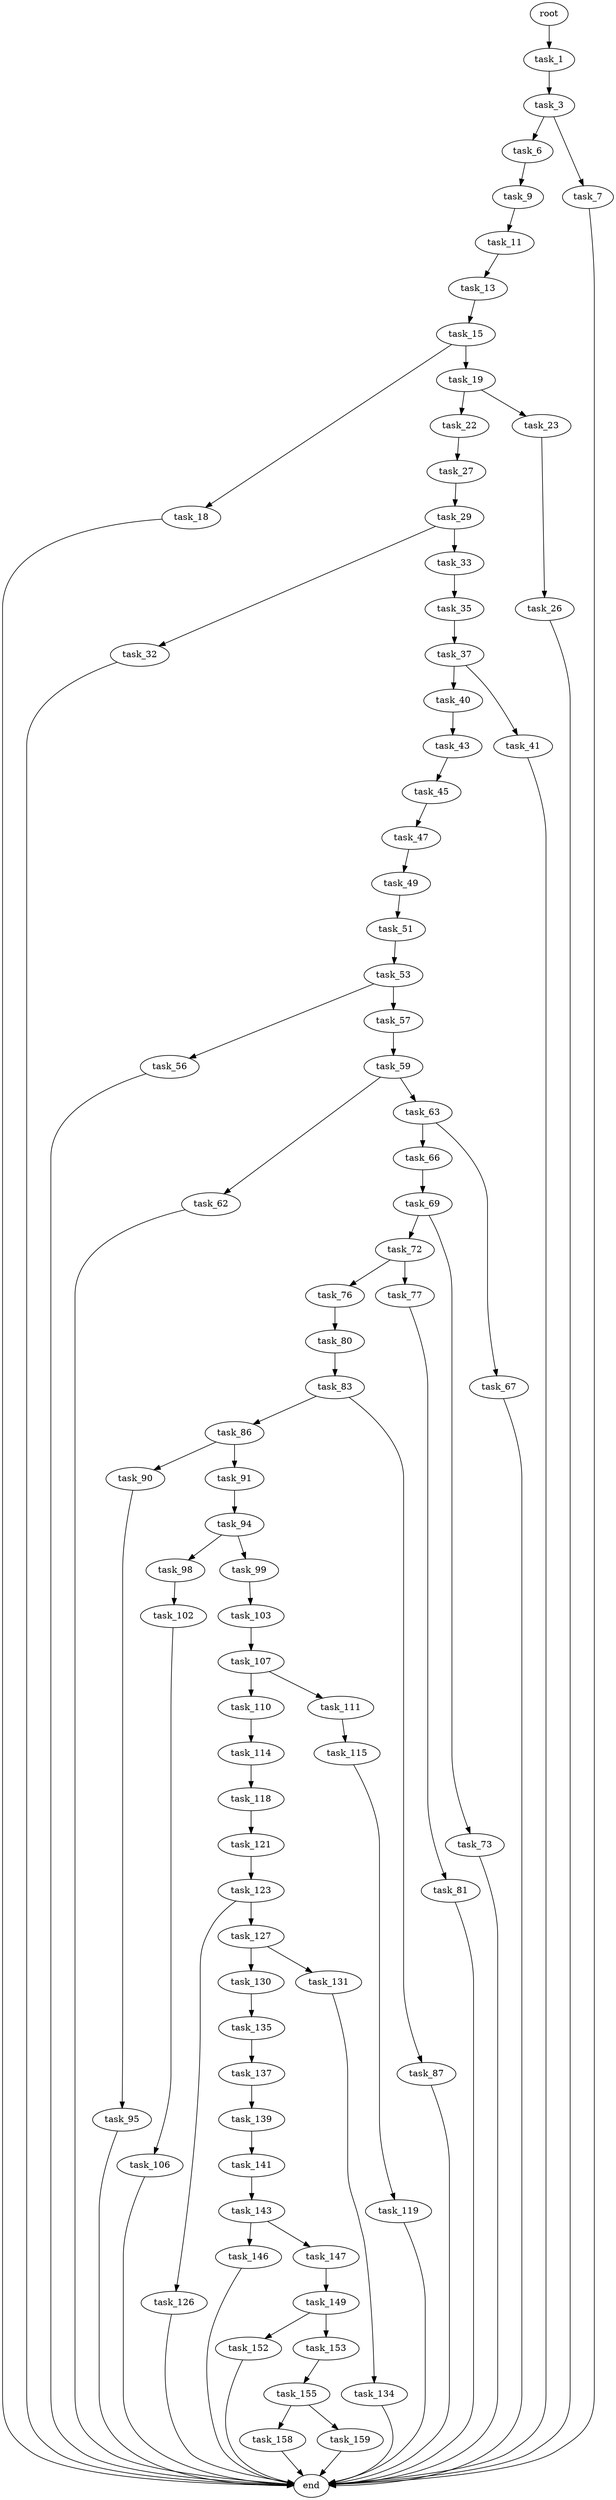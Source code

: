 digraph G {
  root [size="0.000000"];
  task_1 [size="29540982948.000000"];
  task_3 [size="1073741824000.000000"];
  task_6 [size="693748703.000000"];
  task_7 [size="615160780771.000000"];
  task_9 [size="160255488549.000000"];
  task_11 [size="1233194809.000000"];
  task_13 [size="549755813888.000000"];
  task_15 [size="16478331215.000000"];
  task_18 [size="23226123920.000000"];
  task_19 [size="231928233984.000000"];
  task_22 [size="174012997478.000000"];
  task_23 [size="19385023914.000000"];
  task_26 [size="7641816478.000000"];
  task_27 [size="25171892578.000000"];
  task_29 [size="150072782613.000000"];
  task_32 [size="782757789696.000000"];
  task_33 [size="231928233984.000000"];
  task_35 [size="134217728000.000000"];
  task_37 [size="256506497895.000000"];
  task_40 [size="782757789696.000000"];
  task_41 [size="343141660862.000000"];
  task_43 [size="302258464813.000000"];
  task_45 [size="1425790554.000000"];
  task_47 [size="231928233984.000000"];
  task_49 [size="3407721182.000000"];
  task_51 [size="147582465664.000000"];
  task_53 [size="138553422060.000000"];
  task_56 [size="762287972610.000000"];
  task_57 [size="19753363260.000000"];
  task_59 [size="549755813888.000000"];
  task_62 [size="89893392391.000000"];
  task_63 [size="127837345012.000000"];
  task_66 [size="549755813888.000000"];
  task_67 [size="652861604379.000000"];
  task_69 [size="352973395.000000"];
  task_72 [size="549755813888.000000"];
  task_73 [size="368293445632.000000"];
  task_76 [size="7379640383.000000"];
  task_77 [size="231928233984.000000"];
  task_80 [size="23605075301.000000"];
  task_81 [size="782757789696.000000"];
  task_83 [size="549755813888.000000"];
  task_86 [size="68719476736.000000"];
  task_87 [size="8529594498.000000"];
  task_90 [size="11774022563.000000"];
  task_91 [size="433069710456.000000"];
  task_94 [size="4812012065.000000"];
  task_95 [size="190562311122.000000"];
  task_98 [size="68719476736.000000"];
  task_99 [size="107179323996.000000"];
  task_102 [size="40130906476.000000"];
  task_103 [size="13853271651.000000"];
  task_106 [size="450937271844.000000"];
  task_107 [size="600367220.000000"];
  task_110 [size="368293445632.000000"];
  task_111 [size="8589934592.000000"];
  task_114 [size="231928233984.000000"];
  task_115 [size="8589934592.000000"];
  task_118 [size="134217728000.000000"];
  task_119 [size="38143917114.000000"];
  task_121 [size="35654313338.000000"];
  task_123 [size="15461701213.000000"];
  task_126 [size="471220312158.000000"];
  task_127 [size="3267727469.000000"];
  task_130 [size="118721643628.000000"];
  task_131 [size="782757789696.000000"];
  task_134 [size="17561072760.000000"];
  task_135 [size="12152107882.000000"];
  task_137 [size="782757789696.000000"];
  task_139 [size="68719476736.000000"];
  task_141 [size="1614797681.000000"];
  task_143 [size="38604230605.000000"];
  task_146 [size="8589934592.000000"];
  task_147 [size="110099191454.000000"];
  task_149 [size="195427055631.000000"];
  task_152 [size="8589934592.000000"];
  task_153 [size="134217728000.000000"];
  task_155 [size="617050949.000000"];
  task_158 [size="332595977224.000000"];
  task_159 [size="5370114866.000000"];
  end [size="0.000000"];

  root -> task_1 [size="1.000000"];
  task_1 -> task_3 [size="838860800.000000"];
  task_3 -> task_6 [size="838860800.000000"];
  task_3 -> task_7 [size="838860800.000000"];
  task_6 -> task_9 [size="33554432.000000"];
  task_7 -> end [size="1.000000"];
  task_9 -> task_11 [size="134217728.000000"];
  task_11 -> task_13 [size="134217728.000000"];
  task_13 -> task_15 [size="536870912.000000"];
  task_15 -> task_18 [size="411041792.000000"];
  task_15 -> task_19 [size="411041792.000000"];
  task_18 -> end [size="1.000000"];
  task_19 -> task_22 [size="301989888.000000"];
  task_19 -> task_23 [size="301989888.000000"];
  task_22 -> task_27 [size="134217728.000000"];
  task_23 -> task_26 [size="411041792.000000"];
  task_26 -> end [size="1.000000"];
  task_27 -> task_29 [size="33554432.000000"];
  task_29 -> task_32 [size="536870912.000000"];
  task_29 -> task_33 [size="536870912.000000"];
  task_32 -> end [size="1.000000"];
  task_33 -> task_35 [size="301989888.000000"];
  task_35 -> task_37 [size="209715200.000000"];
  task_37 -> task_40 [size="301989888.000000"];
  task_37 -> task_41 [size="301989888.000000"];
  task_40 -> task_43 [size="679477248.000000"];
  task_41 -> end [size="1.000000"];
  task_43 -> task_45 [size="411041792.000000"];
  task_45 -> task_47 [size="75497472.000000"];
  task_47 -> task_49 [size="301989888.000000"];
  task_49 -> task_51 [size="75497472.000000"];
  task_51 -> task_53 [size="134217728.000000"];
  task_53 -> task_56 [size="301989888.000000"];
  task_53 -> task_57 [size="301989888.000000"];
  task_56 -> end [size="1.000000"];
  task_57 -> task_59 [size="536870912.000000"];
  task_59 -> task_62 [size="536870912.000000"];
  task_59 -> task_63 [size="536870912.000000"];
  task_62 -> end [size="1.000000"];
  task_63 -> task_66 [size="209715200.000000"];
  task_63 -> task_67 [size="209715200.000000"];
  task_66 -> task_69 [size="536870912.000000"];
  task_67 -> end [size="1.000000"];
  task_69 -> task_72 [size="33554432.000000"];
  task_69 -> task_73 [size="33554432.000000"];
  task_72 -> task_76 [size="536870912.000000"];
  task_72 -> task_77 [size="536870912.000000"];
  task_73 -> end [size="1.000000"];
  task_76 -> task_80 [size="301989888.000000"];
  task_77 -> task_81 [size="301989888.000000"];
  task_80 -> task_83 [size="75497472.000000"];
  task_81 -> end [size="1.000000"];
  task_83 -> task_86 [size="536870912.000000"];
  task_83 -> task_87 [size="536870912.000000"];
  task_86 -> task_90 [size="134217728.000000"];
  task_86 -> task_91 [size="134217728.000000"];
  task_87 -> end [size="1.000000"];
  task_90 -> task_95 [size="411041792.000000"];
  task_91 -> task_94 [size="679477248.000000"];
  task_94 -> task_98 [size="134217728.000000"];
  task_94 -> task_99 [size="134217728.000000"];
  task_95 -> end [size="1.000000"];
  task_98 -> task_102 [size="134217728.000000"];
  task_99 -> task_103 [size="75497472.000000"];
  task_102 -> task_106 [size="33554432.000000"];
  task_103 -> task_107 [size="301989888.000000"];
  task_106 -> end [size="1.000000"];
  task_107 -> task_110 [size="33554432.000000"];
  task_107 -> task_111 [size="33554432.000000"];
  task_110 -> task_114 [size="411041792.000000"];
  task_111 -> task_115 [size="33554432.000000"];
  task_114 -> task_118 [size="301989888.000000"];
  task_115 -> task_119 [size="33554432.000000"];
  task_118 -> task_121 [size="209715200.000000"];
  task_119 -> end [size="1.000000"];
  task_121 -> task_123 [size="33554432.000000"];
  task_123 -> task_126 [size="679477248.000000"];
  task_123 -> task_127 [size="679477248.000000"];
  task_126 -> end [size="1.000000"];
  task_127 -> task_130 [size="134217728.000000"];
  task_127 -> task_131 [size="134217728.000000"];
  task_130 -> task_135 [size="134217728.000000"];
  task_131 -> task_134 [size="679477248.000000"];
  task_134 -> end [size="1.000000"];
  task_135 -> task_137 [size="536870912.000000"];
  task_137 -> task_139 [size="679477248.000000"];
  task_139 -> task_141 [size="134217728.000000"];
  task_141 -> task_143 [size="75497472.000000"];
  task_143 -> task_146 [size="679477248.000000"];
  task_143 -> task_147 [size="679477248.000000"];
  task_146 -> end [size="1.000000"];
  task_147 -> task_149 [size="301989888.000000"];
  task_149 -> task_152 [size="536870912.000000"];
  task_149 -> task_153 [size="536870912.000000"];
  task_152 -> end [size="1.000000"];
  task_153 -> task_155 [size="209715200.000000"];
  task_155 -> task_158 [size="75497472.000000"];
  task_155 -> task_159 [size="75497472.000000"];
  task_158 -> end [size="1.000000"];
  task_159 -> end [size="1.000000"];
}
